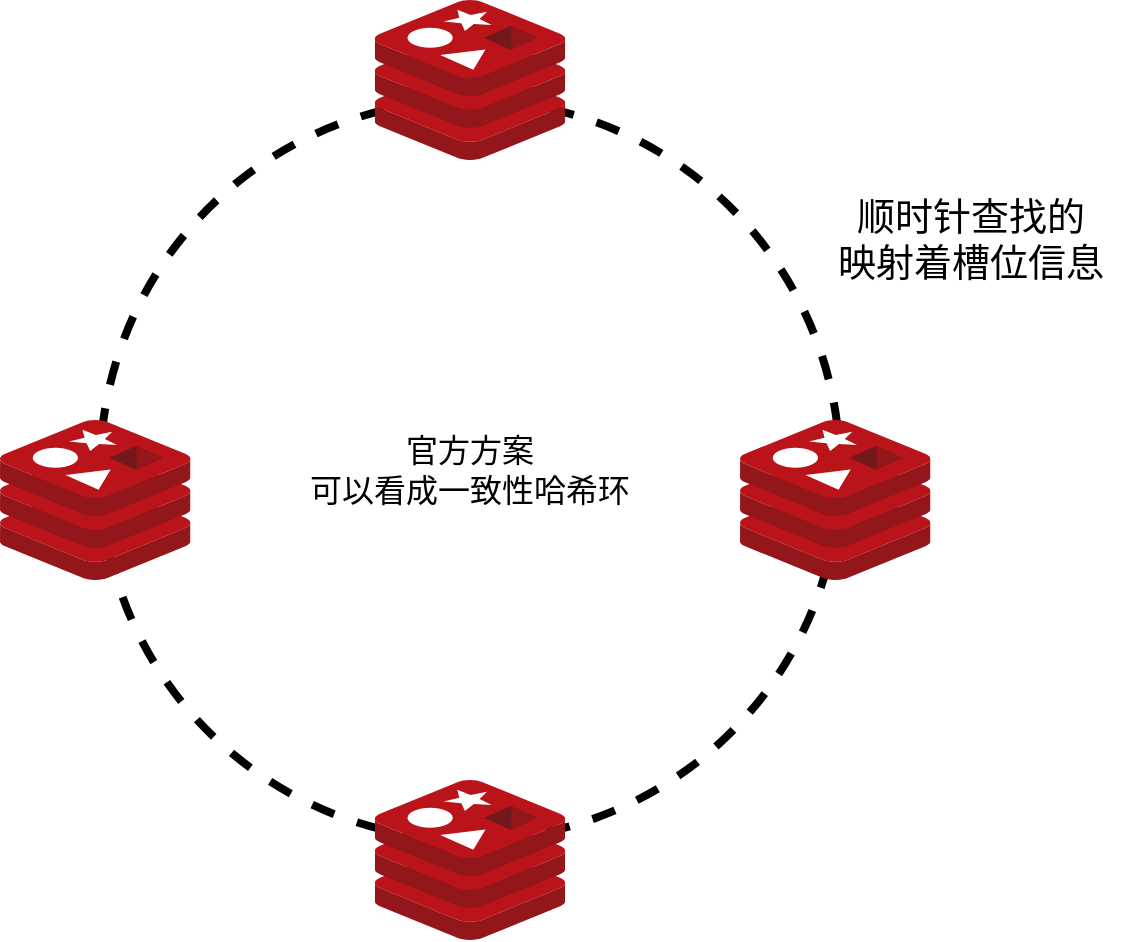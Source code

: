 <mxfile version="15.8.3" type="github">
  <diagram id="q3-XRglBtdeabh9B3p0N" name="第 1 页">
    <mxGraphModel dx="1137" dy="714" grid="1" gridSize="10" guides="1" tooltips="1" connect="1" arrows="1" fold="1" page="1" pageScale="1" pageWidth="827" pageHeight="1169" math="0" shadow="0">
      <root>
        <mxCell id="0" />
        <mxCell id="1" parent="0" />
        <mxCell id="CM4Fl8Z0MAdIjCwBSgfe-6" value="&lt;font style=&quot;font-size: 16px&quot;&gt;官方方案&lt;br&gt;可以看成一致性哈希环&lt;/font&gt;" style="ellipse;whiteSpace=wrap;html=1;aspect=fixed;strokeWidth=4;dashed=1;" vertex="1" parent="1">
          <mxGeometry x="210" y="460" width="370" height="370" as="geometry" />
        </mxCell>
        <mxCell id="CM4Fl8Z0MAdIjCwBSgfe-1" value="" style="sketch=0;aspect=fixed;html=1;points=[];align=center;image;fontSize=12;image=img/lib/mscae/Cache_Redis_Product.svg;" vertex="1" parent="1">
          <mxGeometry x="347.38" y="410" width="95.24" height="80" as="geometry" />
        </mxCell>
        <mxCell id="CM4Fl8Z0MAdIjCwBSgfe-3" value="" style="sketch=0;aspect=fixed;html=1;points=[];align=center;image;fontSize=12;image=img/lib/mscae/Cache_Redis_Product.svg;" vertex="1" parent="1">
          <mxGeometry x="530" y="620" width="95.24" height="80" as="geometry" />
        </mxCell>
        <mxCell id="CM4Fl8Z0MAdIjCwBSgfe-4" value="" style="sketch=0;aspect=fixed;html=1;points=[];align=center;image;fontSize=12;image=img/lib/mscae/Cache_Redis_Product.svg;" vertex="1" parent="1">
          <mxGeometry x="347.38" y="800" width="95.24" height="80" as="geometry" />
        </mxCell>
        <mxCell id="CM4Fl8Z0MAdIjCwBSgfe-2" value="" style="sketch=0;aspect=fixed;html=1;points=[];align=center;image;fontSize=12;image=img/lib/mscae/Cache_Redis_Product.svg;" vertex="1" parent="1">
          <mxGeometry x="160" y="620" width="95.24" height="80" as="geometry" />
        </mxCell>
        <mxCell id="CM4Fl8Z0MAdIjCwBSgfe-10" value="&lt;font style=&quot;font-size: 19px&quot;&gt;顺时针查找的&lt;br&gt;映射着槽位信息&lt;/font&gt;" style="text;html=1;align=center;verticalAlign=middle;resizable=0;points=[];autosize=1;strokeColor=none;fillColor=none;fontSize=16;" vertex="1" parent="1">
          <mxGeometry x="570" y="510" width="150" height="40" as="geometry" />
        </mxCell>
      </root>
    </mxGraphModel>
  </diagram>
</mxfile>

